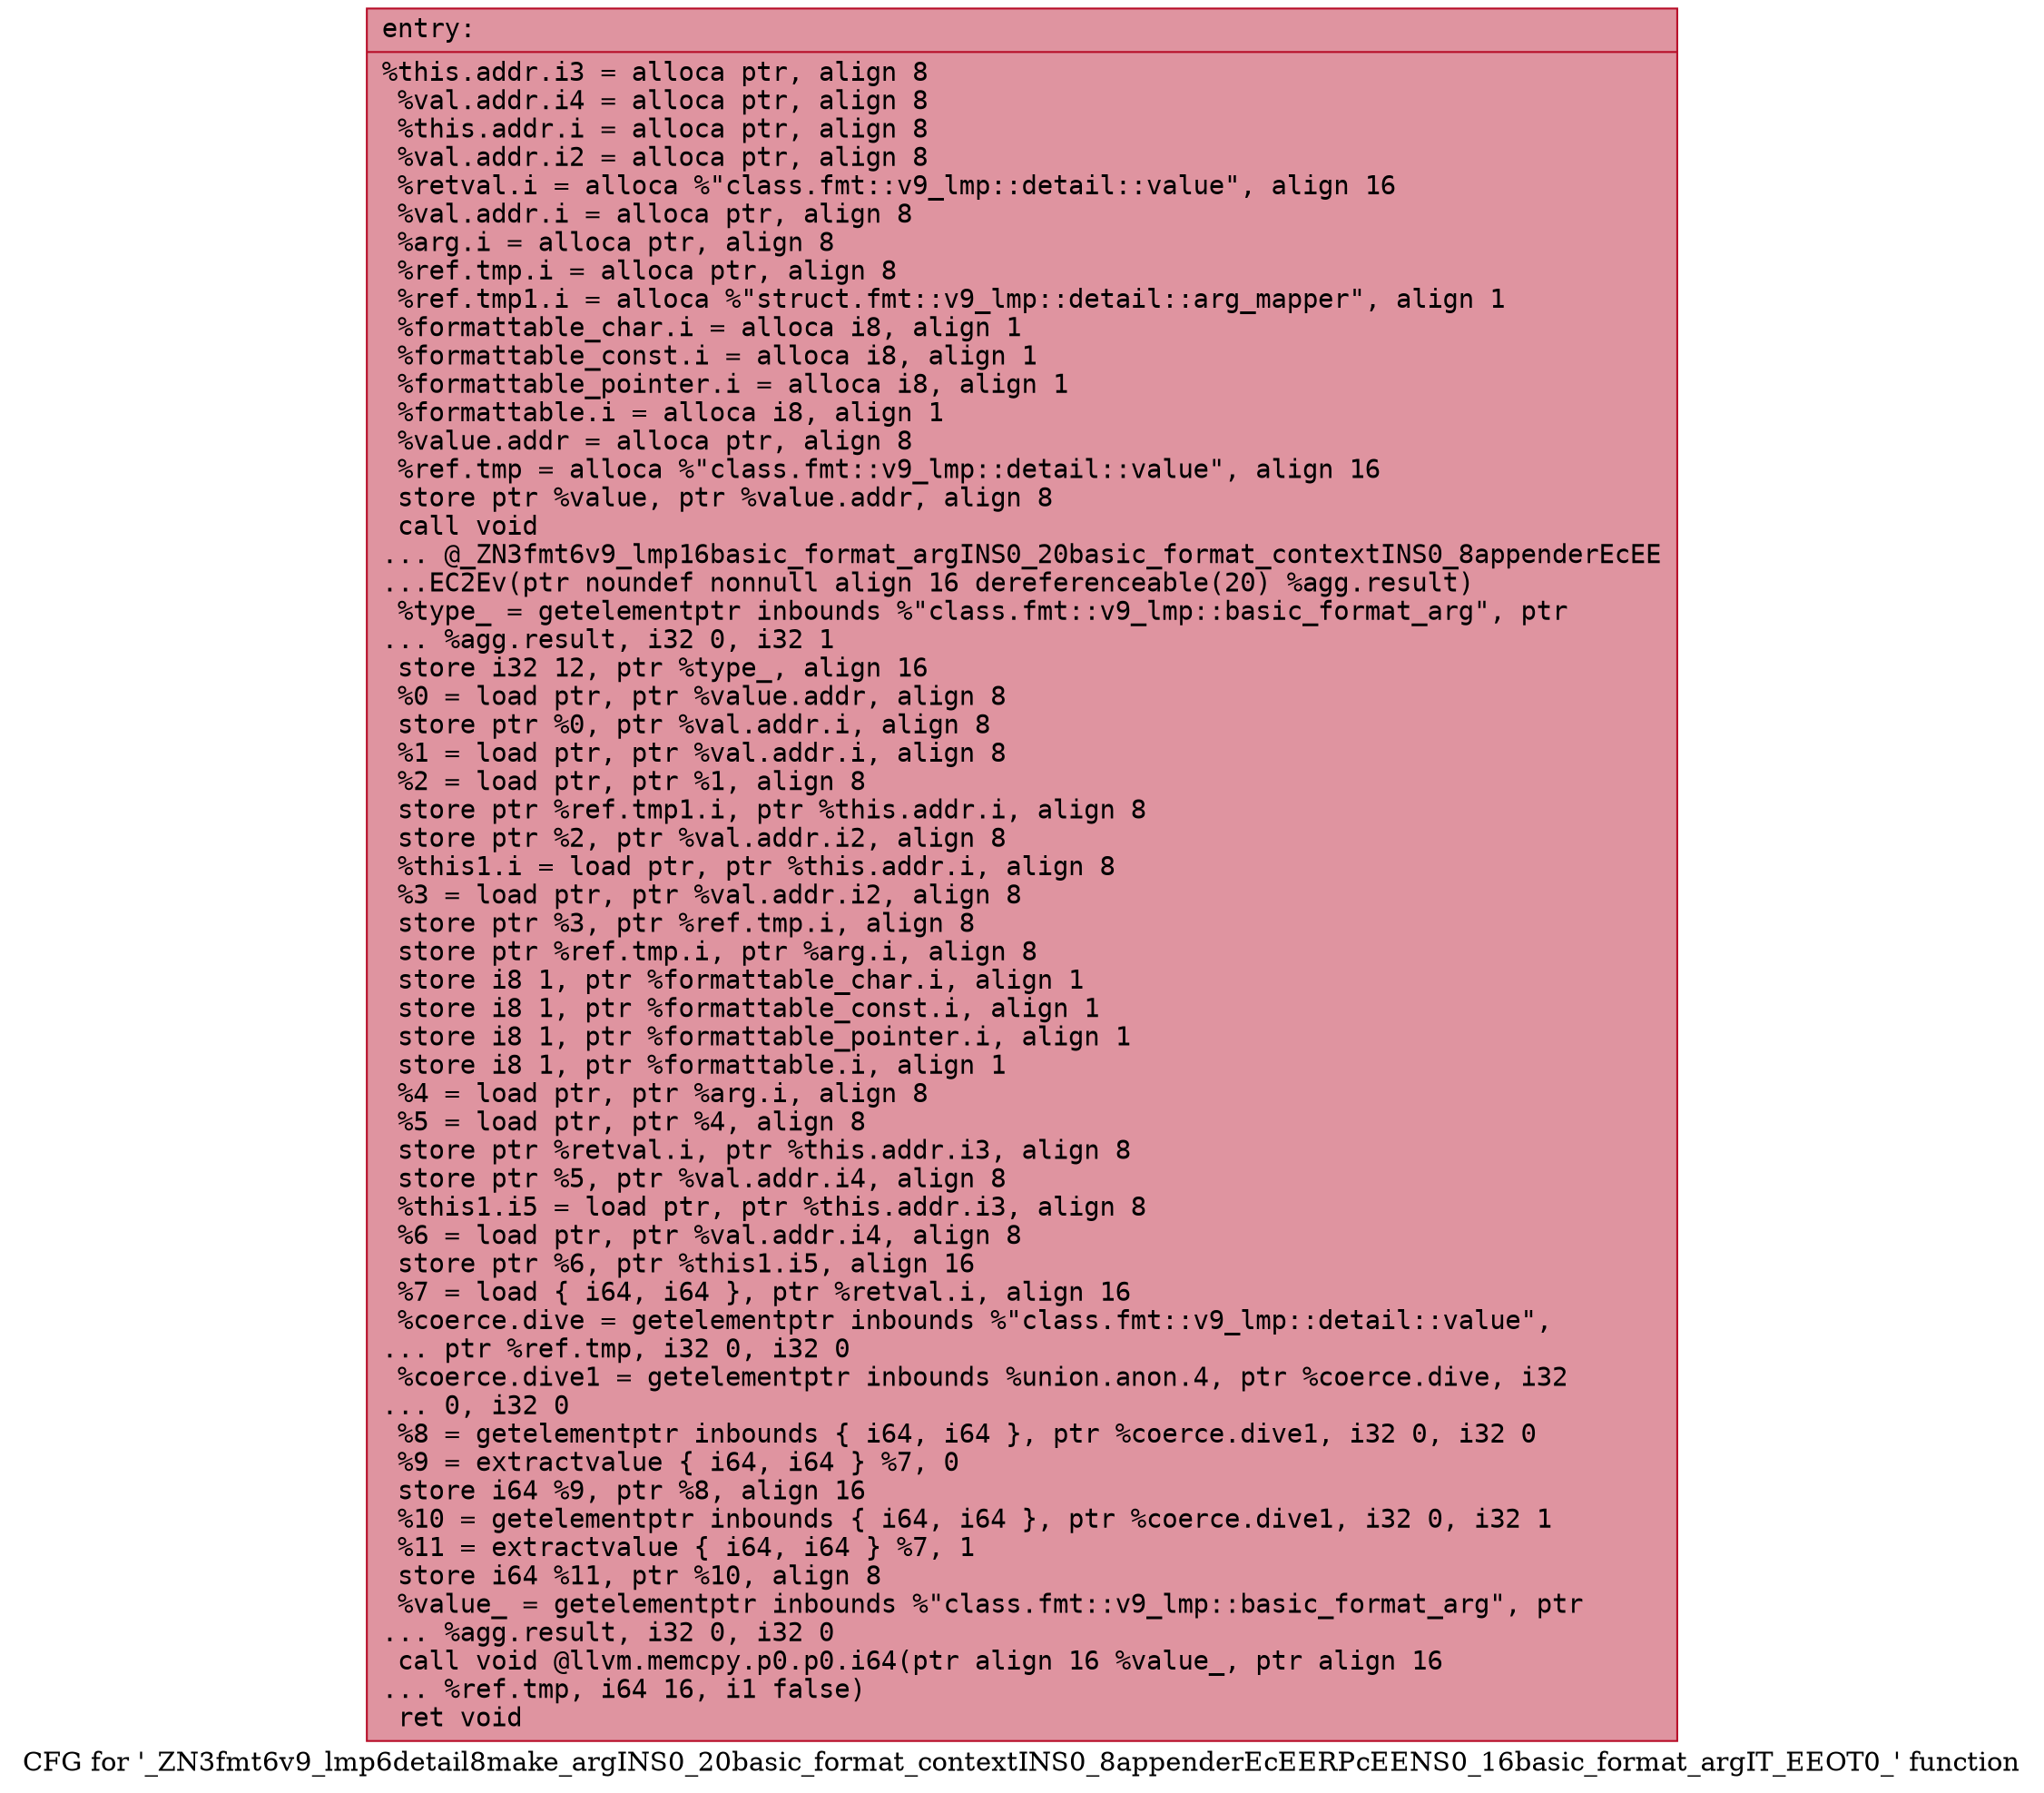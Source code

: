 digraph "CFG for '_ZN3fmt6v9_lmp6detail8make_argINS0_20basic_format_contextINS0_8appenderEcEERPcEENS0_16basic_format_argIT_EEOT0_' function" {
	label="CFG for '_ZN3fmt6v9_lmp6detail8make_argINS0_20basic_format_contextINS0_8appenderEcEERPcEENS0_16basic_format_argIT_EEOT0_' function";

	Node0x557bd1614320 [shape=record,color="#b70d28ff", style=filled, fillcolor="#b70d2870" fontname="Courier",label="{entry:\l|  %this.addr.i3 = alloca ptr, align 8\l  %val.addr.i4 = alloca ptr, align 8\l  %this.addr.i = alloca ptr, align 8\l  %val.addr.i2 = alloca ptr, align 8\l  %retval.i = alloca %\"class.fmt::v9_lmp::detail::value\", align 16\l  %val.addr.i = alloca ptr, align 8\l  %arg.i = alloca ptr, align 8\l  %ref.tmp.i = alloca ptr, align 8\l  %ref.tmp1.i = alloca %\"struct.fmt::v9_lmp::detail::arg_mapper\", align 1\l  %formattable_char.i = alloca i8, align 1\l  %formattable_const.i = alloca i8, align 1\l  %formattable_pointer.i = alloca i8, align 1\l  %formattable.i = alloca i8, align 1\l  %value.addr = alloca ptr, align 8\l  %ref.tmp = alloca %\"class.fmt::v9_lmp::detail::value\", align 16\l  store ptr %value, ptr %value.addr, align 8\l  call void\l... @_ZN3fmt6v9_lmp16basic_format_argINS0_20basic_format_contextINS0_8appenderEcEE\l...EC2Ev(ptr noundef nonnull align 16 dereferenceable(20) %agg.result)\l  %type_ = getelementptr inbounds %\"class.fmt::v9_lmp::basic_format_arg\", ptr\l... %agg.result, i32 0, i32 1\l  store i32 12, ptr %type_, align 16\l  %0 = load ptr, ptr %value.addr, align 8\l  store ptr %0, ptr %val.addr.i, align 8\l  %1 = load ptr, ptr %val.addr.i, align 8\l  %2 = load ptr, ptr %1, align 8\l  store ptr %ref.tmp1.i, ptr %this.addr.i, align 8\l  store ptr %2, ptr %val.addr.i2, align 8\l  %this1.i = load ptr, ptr %this.addr.i, align 8\l  %3 = load ptr, ptr %val.addr.i2, align 8\l  store ptr %3, ptr %ref.tmp.i, align 8\l  store ptr %ref.tmp.i, ptr %arg.i, align 8\l  store i8 1, ptr %formattable_char.i, align 1\l  store i8 1, ptr %formattable_const.i, align 1\l  store i8 1, ptr %formattable_pointer.i, align 1\l  store i8 1, ptr %formattable.i, align 1\l  %4 = load ptr, ptr %arg.i, align 8\l  %5 = load ptr, ptr %4, align 8\l  store ptr %retval.i, ptr %this.addr.i3, align 8\l  store ptr %5, ptr %val.addr.i4, align 8\l  %this1.i5 = load ptr, ptr %this.addr.i3, align 8\l  %6 = load ptr, ptr %val.addr.i4, align 8\l  store ptr %6, ptr %this1.i5, align 16\l  %7 = load \{ i64, i64 \}, ptr %retval.i, align 16\l  %coerce.dive = getelementptr inbounds %\"class.fmt::v9_lmp::detail::value\",\l... ptr %ref.tmp, i32 0, i32 0\l  %coerce.dive1 = getelementptr inbounds %union.anon.4, ptr %coerce.dive, i32\l... 0, i32 0\l  %8 = getelementptr inbounds \{ i64, i64 \}, ptr %coerce.dive1, i32 0, i32 0\l  %9 = extractvalue \{ i64, i64 \} %7, 0\l  store i64 %9, ptr %8, align 16\l  %10 = getelementptr inbounds \{ i64, i64 \}, ptr %coerce.dive1, i32 0, i32 1\l  %11 = extractvalue \{ i64, i64 \} %7, 1\l  store i64 %11, ptr %10, align 8\l  %value_ = getelementptr inbounds %\"class.fmt::v9_lmp::basic_format_arg\", ptr\l... %agg.result, i32 0, i32 0\l  call void @llvm.memcpy.p0.p0.i64(ptr align 16 %value_, ptr align 16\l... %ref.tmp, i64 16, i1 false)\l  ret void\l}"];
}
